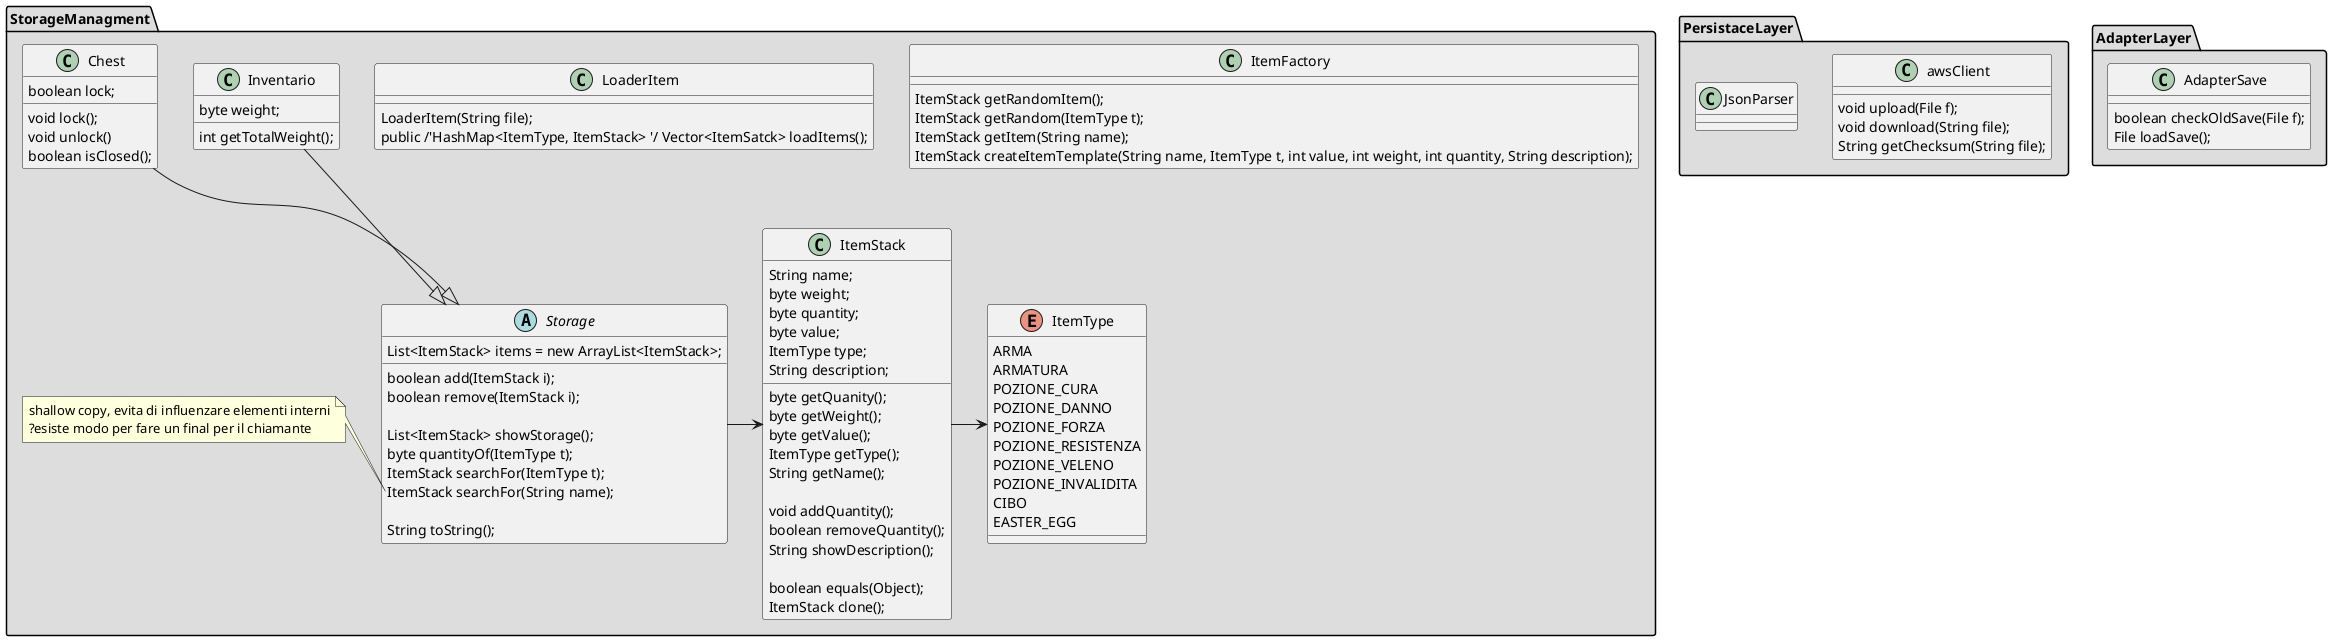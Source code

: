 @startuml
package "StorageManagment" #DDDDDD{  /'songole tipologie elementi'/
class ItemFactory      /'alloca oggetti prendendo da caratteristiche da file di configurazione'/
{
  ItemStack getRandomItem();
  ItemStack getRandom(ItemType t);
  ItemStack getItem(String name);
  ItemStack createItemTemplate(String name, ItemType t, int value, int weight, int quantity, String description); /'nel save si deve aggiungere questo dato'/
}

class LoaderItem{ /'crea stuttura comoda con tutta configurazione per il factory'/
  LoaderItem(String file);
  public /'HashMap<ItemType, ItemStack> '/ Vector<ItemSatck> loadItems(); /'per adesso è più comodo così, tanto per gli iteratori è più facile da cambiare'/
}

class ItemStack {
  String name;
  byte weight;
  byte quantity;
  byte value;
  ItemType type;   
  String description;
   
  byte getQuanity();
  byte getWeight();
  byte getValue();
  ItemType getType();
  String getName();

  void addQuantity();
  boolean removeQuantity();
  String showDescription();

  boolean equals(Object);
  ItemStack clone();
}

enum ItemType{
  ARMA
  ARMATURA
  POZIONE_CURA
  POZIONE_DANNO
  POZIONE_FORZA
  POZIONE_RESISTENZA
  POZIONE_VELENO
  POZIONE_INVALIDITA
  CIBO
  EASTER_EGG
}

/'gestione di infiniti item'/
abstract Storage{   
  List<ItemStack> items = new ArrayList<ItemStack>;

  boolean add(ItemStack i);
  boolean remove(ItemStack i);

  List<ItemStack> showStorage();
  byte quantityOf(ItemType t);
  ItemStack searchFor(ItemType t);
  ItemStack searchFor(String name);

  String toString();
}
note left of Storage::"searchFor(String name)"
shallow copy, evita di influenzare elementi interni
?esiste modo per fare un final per il chiamante
end note

class Inventario{
  byte weight;
  int getTotalWeight();
/'overload di add e remove'/
}

class Chest{
  boolean lock;
  
  void lock();
  void unlock()
  boolean isClosed(); /'o meglio chiamarlo getState?'/

}

}
Storage -> ItemStack 
Inventario --|> Storage

Chest --|> Storage
ItemStack -> ItemType




package PersistaceLayer #DDDDDD{
  class awsClient{
    void upload(File f);
    void download(String file);
    String getChecksum(String file);  
  }

  class JsonParser{
    
  }
  
}

package AdapterLayer #DDDDDD{
  class AdapterSave{
    boolean checkOldSave(File f);
    File loadSave(); /'file'/
  }
}
@enduml
